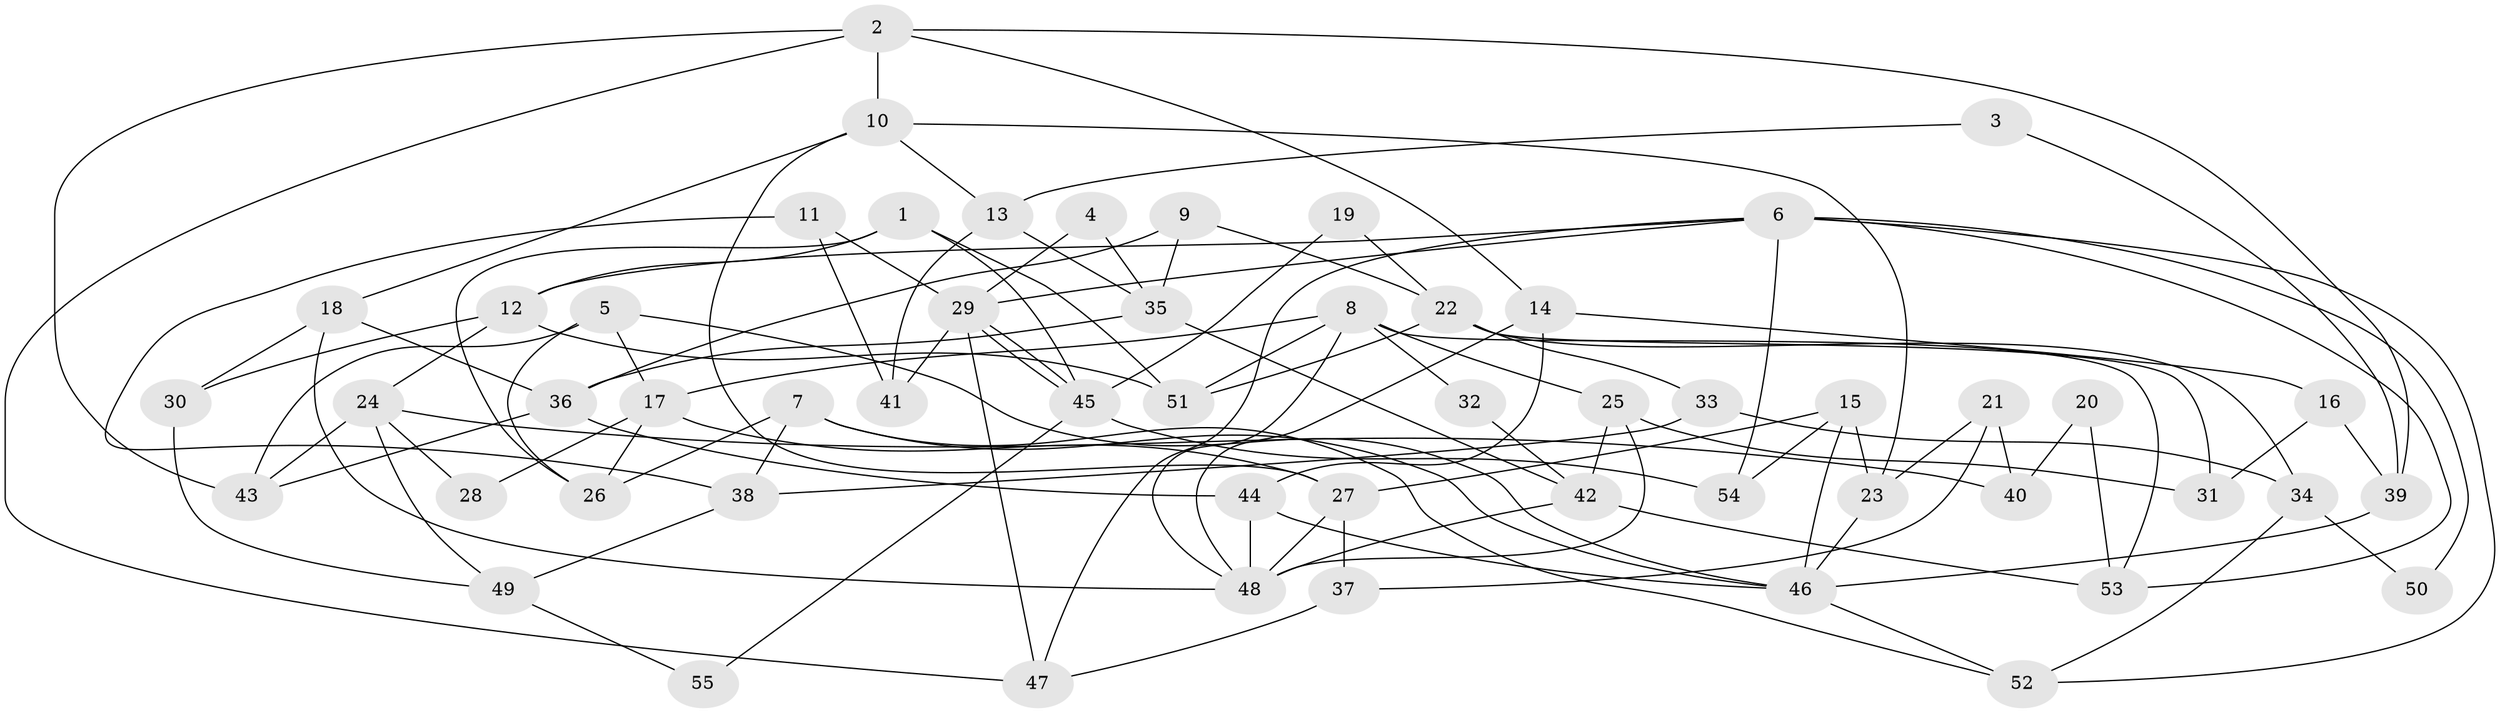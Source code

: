 // coarse degree distribution, {6: 0.21875, 7: 0.09375, 4: 0.15625, 5: 0.21875, 8: 0.0625, 3: 0.1875, 2: 0.0625}
// Generated by graph-tools (version 1.1) at 2025/24/03/03/25 07:24:02]
// undirected, 55 vertices, 110 edges
graph export_dot {
graph [start="1"]
  node [color=gray90,style=filled];
  1;
  2;
  3;
  4;
  5;
  6;
  7;
  8;
  9;
  10;
  11;
  12;
  13;
  14;
  15;
  16;
  17;
  18;
  19;
  20;
  21;
  22;
  23;
  24;
  25;
  26;
  27;
  28;
  29;
  30;
  31;
  32;
  33;
  34;
  35;
  36;
  37;
  38;
  39;
  40;
  41;
  42;
  43;
  44;
  45;
  46;
  47;
  48;
  49;
  50;
  51;
  52;
  53;
  54;
  55;
  1 -- 51;
  1 -- 26;
  1 -- 12;
  1 -- 45;
  2 -- 47;
  2 -- 10;
  2 -- 14;
  2 -- 39;
  2 -- 43;
  3 -- 13;
  3 -- 39;
  4 -- 29;
  4 -- 35;
  5 -- 46;
  5 -- 43;
  5 -- 17;
  5 -- 26;
  6 -- 54;
  6 -- 29;
  6 -- 12;
  6 -- 47;
  6 -- 50;
  6 -- 52;
  6 -- 53;
  7 -- 38;
  7 -- 46;
  7 -- 26;
  7 -- 52;
  8 -- 17;
  8 -- 48;
  8 -- 25;
  8 -- 32;
  8 -- 51;
  8 -- 53;
  9 -- 36;
  9 -- 22;
  9 -- 35;
  10 -- 27;
  10 -- 18;
  10 -- 13;
  10 -- 23;
  11 -- 29;
  11 -- 38;
  11 -- 41;
  12 -- 24;
  12 -- 30;
  12 -- 51;
  13 -- 35;
  13 -- 41;
  14 -- 48;
  14 -- 16;
  14 -- 44;
  15 -- 46;
  15 -- 27;
  15 -- 23;
  15 -- 54;
  16 -- 39;
  16 -- 31;
  17 -- 26;
  17 -- 27;
  17 -- 28;
  18 -- 48;
  18 -- 36;
  18 -- 30;
  19 -- 22;
  19 -- 45;
  20 -- 53;
  20 -- 40;
  21 -- 37;
  21 -- 23;
  21 -- 40;
  22 -- 31;
  22 -- 51;
  22 -- 33;
  22 -- 34;
  23 -- 46;
  24 -- 43;
  24 -- 28;
  24 -- 40;
  24 -- 49;
  25 -- 48;
  25 -- 31;
  25 -- 42;
  27 -- 48;
  27 -- 37;
  29 -- 41;
  29 -- 45;
  29 -- 45;
  29 -- 47;
  30 -- 49;
  32 -- 42;
  33 -- 34;
  33 -- 38;
  34 -- 52;
  34 -- 50;
  35 -- 42;
  35 -- 36;
  36 -- 44;
  36 -- 43;
  37 -- 47;
  38 -- 49;
  39 -- 46;
  42 -- 53;
  42 -- 48;
  44 -- 46;
  44 -- 48;
  45 -- 54;
  45 -- 55;
  46 -- 52;
  49 -- 55;
}
